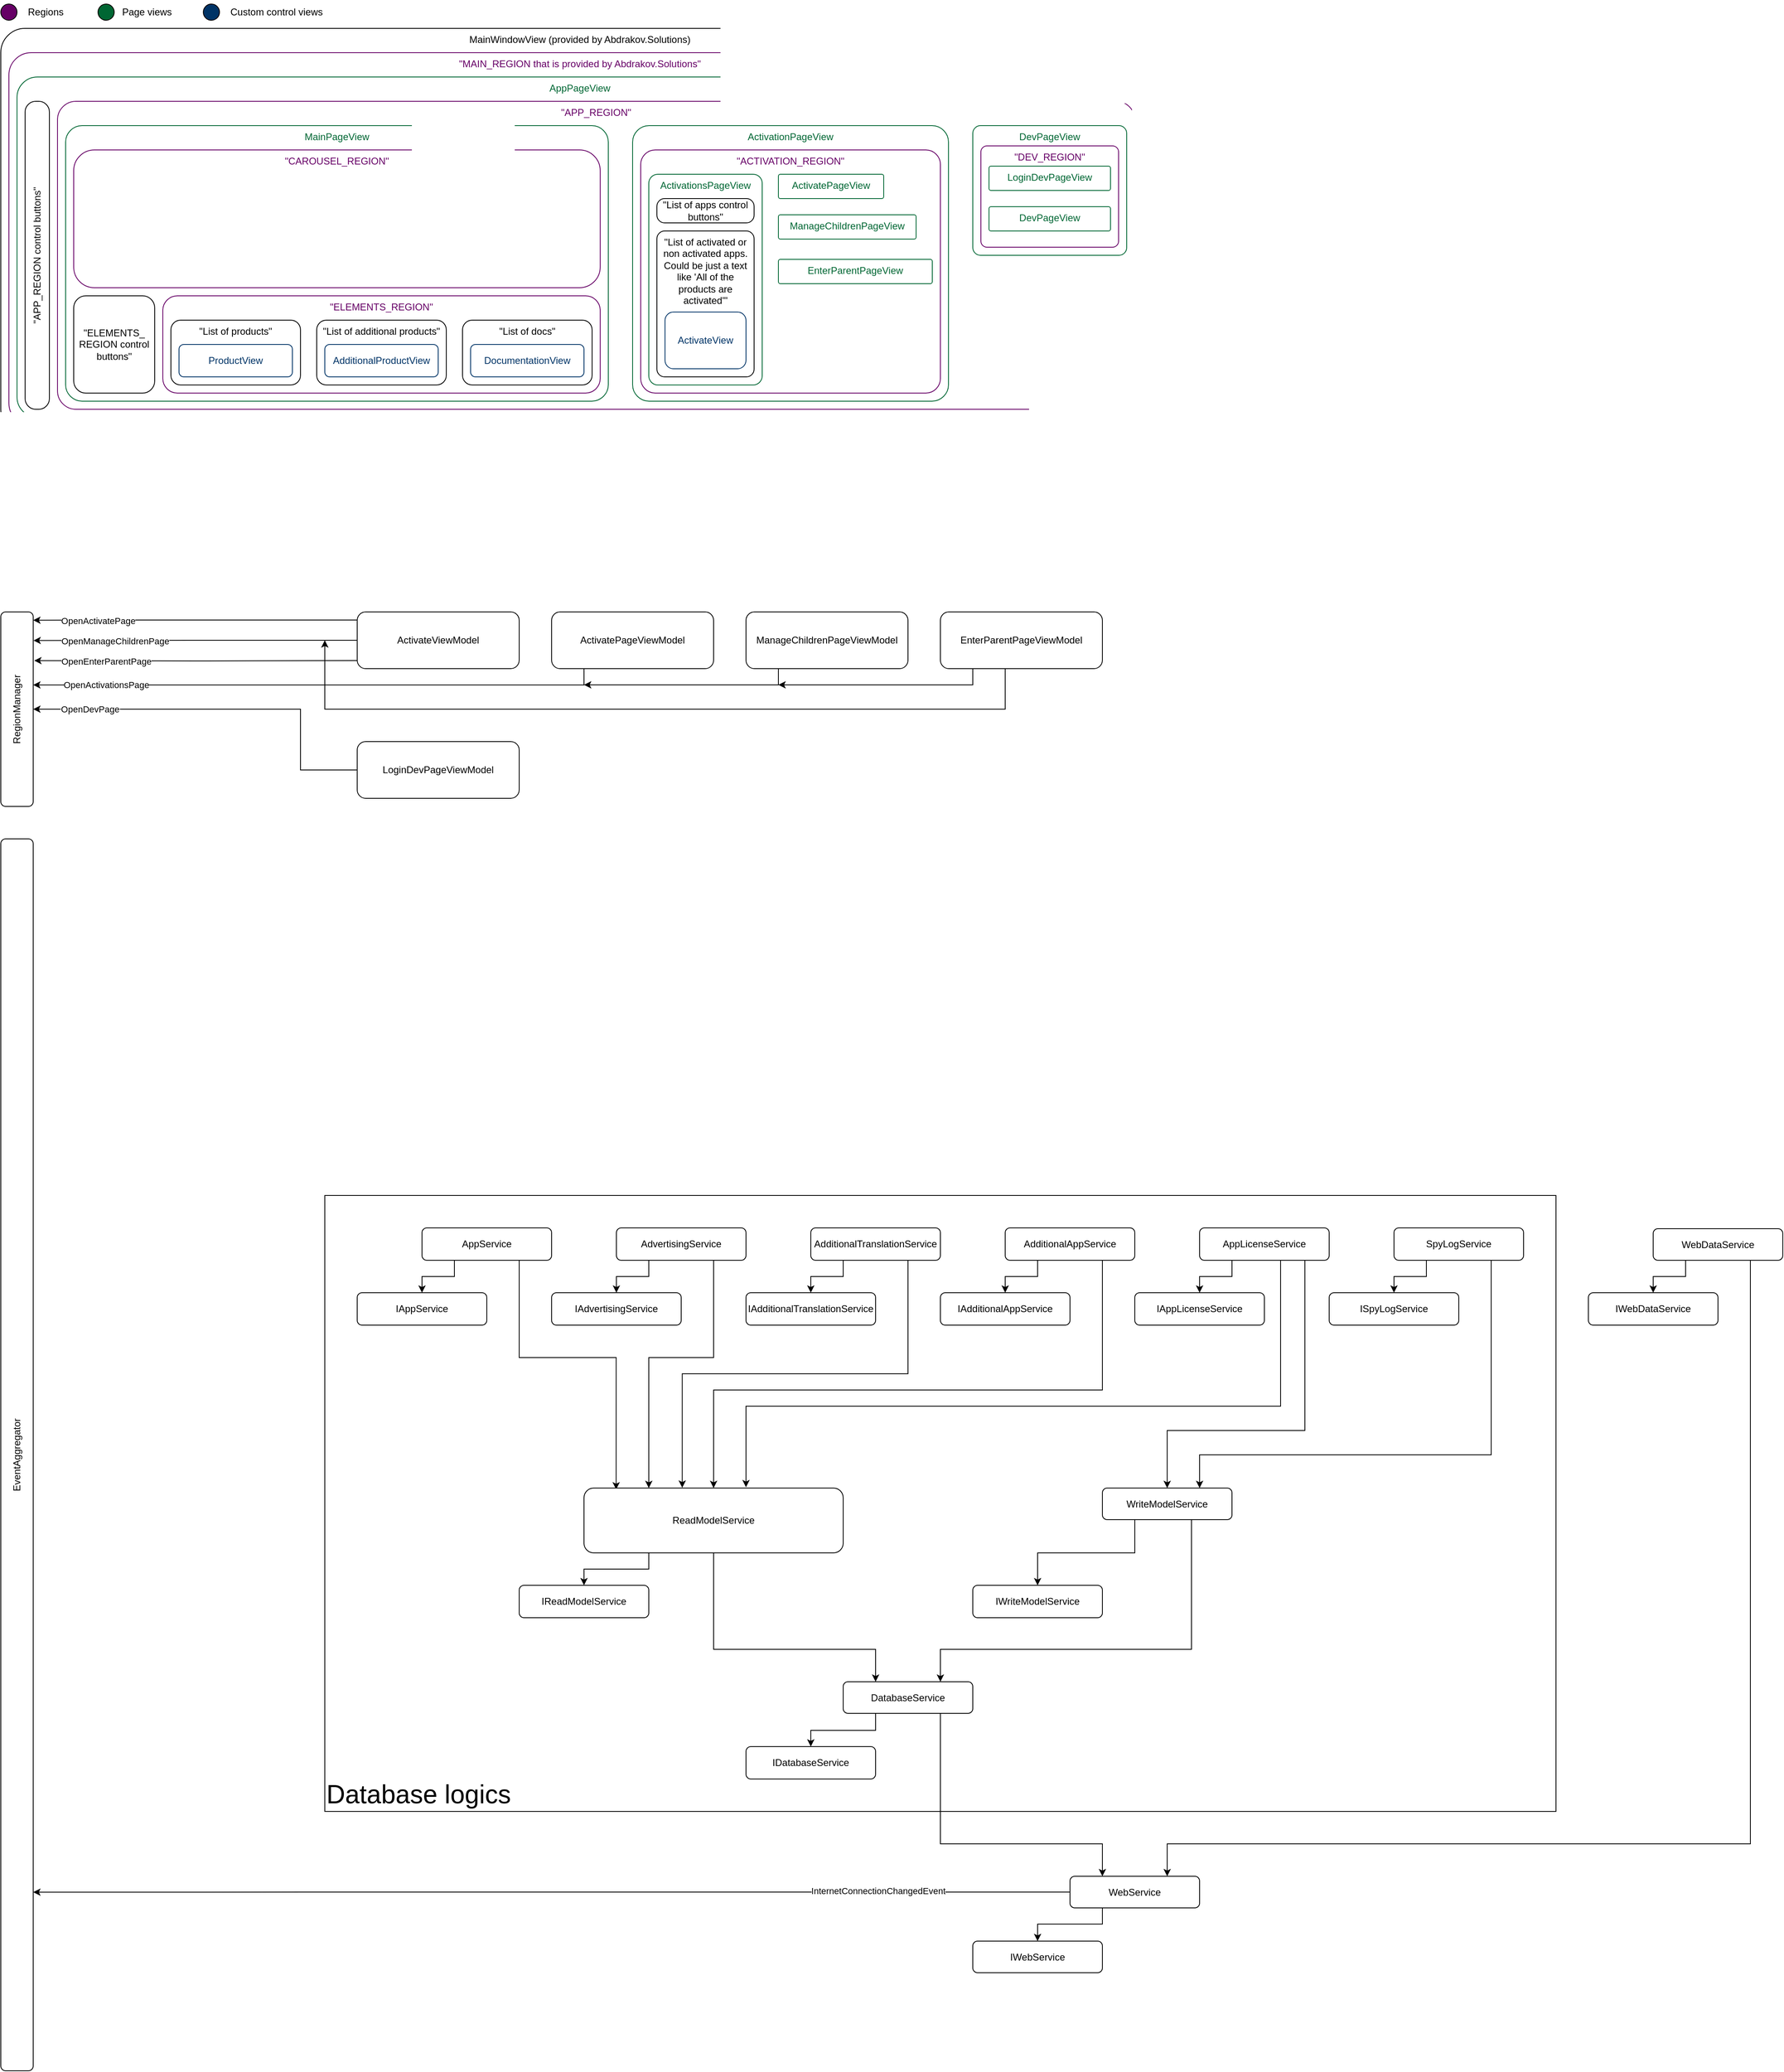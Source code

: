<mxfile version="22.1.11" type="github">
  <diagram name="Страница — 1" id="71236_rjl9xkLxXNMGo-">
    <mxGraphModel dx="1562" dy="940" grid="1" gridSize="10" guides="1" tooltips="1" connect="1" arrows="1" fold="1" page="1" pageScale="1" pageWidth="5000" pageHeight="5000" math="0" shadow="0">
      <root>
        <mxCell id="0" />
        <mxCell id="1" parent="0" />
        <mxCell id="tYsP8HOioMHmezU0ycBv-99" value="Database logics" style="rounded=0;whiteSpace=wrap;html=1;fillColor=none;align=left;verticalAlign=bottom;fontSize=32;" vertex="1" parent="1">
          <mxGeometry x="440" y="1480" width="1520" height="760" as="geometry" />
        </mxCell>
        <mxCell id="tYsP8HOioMHmezU0ycBv-51" value="MainWindowView (provided by Abdrakov.Solutions)" style="rounded=1;whiteSpace=wrap;html=1;arcSize=6;verticalAlign=top;strokeColor=default;fontColor=default;" vertex="1" parent="1">
          <mxGeometry x="40" y="40" width="1430" height="500" as="geometry" />
        </mxCell>
        <mxCell id="tYsP8HOioMHmezU0ycBv-50" value="&quot;MAIN_REGION that is provided by Abdrakov.Solutions&quot;" style="rounded=1;whiteSpace=wrap;html=1;arcSize=6;verticalAlign=top;strokeColor=#660066;fontColor=#660066;" vertex="1" parent="1">
          <mxGeometry x="50" y="70" width="1410" height="460" as="geometry" />
        </mxCell>
        <mxCell id="tYsP8HOioMHmezU0ycBv-2" value="AppPageView" style="rounded=1;whiteSpace=wrap;html=1;arcSize=6;verticalAlign=top;fontColor=#006633;strokeColor=#006633;" vertex="1" parent="1">
          <mxGeometry x="60" y="100" width="1390" height="420" as="geometry" />
        </mxCell>
        <mxCell id="tYsP8HOioMHmezU0ycBv-1" value="&quot;APP_REGION&quot;" style="rounded=1;whiteSpace=wrap;html=1;arcSize=6;verticalAlign=top;strokeColor=#660066;fontColor=#660066;" vertex="1" parent="1">
          <mxGeometry x="110" y="130" width="1330" height="380" as="geometry" />
        </mxCell>
        <mxCell id="Ds0M7onVDxwUf57aXnbW-8" value="MainPageView" style="rounded=1;whiteSpace=wrap;html=1;arcSize=6;verticalAlign=top;strokeColor=#006633;fontColor=#006633;" parent="1" vertex="1">
          <mxGeometry x="120" y="160" width="670" height="340" as="geometry" />
        </mxCell>
        <mxCell id="Ds0M7onVDxwUf57aXnbW-7" value="&quot;ELEMENTS_REGION&quot;" style="rounded=1;whiteSpace=wrap;html=1;verticalAlign=top;strokeColor=#660066;fontColor=#660066;" parent="1" vertex="1">
          <mxGeometry x="240" y="370" width="540" height="120" as="geometry" />
        </mxCell>
        <mxCell id="Ds0M7onVDxwUf57aXnbW-2" value="&quot;List of products&quot;" style="rounded=1;whiteSpace=wrap;html=1;verticalAlign=top;" parent="1" vertex="1">
          <mxGeometry x="250" y="400" width="160" height="80" as="geometry" />
        </mxCell>
        <mxCell id="Ds0M7onVDxwUf57aXnbW-1" value="ProductView" style="rounded=1;whiteSpace=wrap;html=1;strokeColor=#003366;fontColor=#003366;" parent="1" vertex="1">
          <mxGeometry x="260" y="430" width="140" height="40" as="geometry" />
        </mxCell>
        <mxCell id="Ds0M7onVDxwUf57aXnbW-3" value="&quot;List of additional products&quot;" style="rounded=1;whiteSpace=wrap;html=1;verticalAlign=top;" parent="1" vertex="1">
          <mxGeometry x="430" y="400" width="160" height="80" as="geometry" />
        </mxCell>
        <mxCell id="Ds0M7onVDxwUf57aXnbW-4" value="AdditionalProductView" style="rounded=1;whiteSpace=wrap;html=1;fontColor=#003366;strokeColor=#003366;" parent="1" vertex="1">
          <mxGeometry x="440" y="430" width="140" height="40" as="geometry" />
        </mxCell>
        <mxCell id="Ds0M7onVDxwUf57aXnbW-5" value="&quot;List of docs&quot;" style="rounded=1;whiteSpace=wrap;html=1;verticalAlign=top;" parent="1" vertex="1">
          <mxGeometry x="610" y="400" width="160" height="80" as="geometry" />
        </mxCell>
        <mxCell id="Ds0M7onVDxwUf57aXnbW-6" value="DocumentationView" style="rounded=1;whiteSpace=wrap;html=1;strokeColor=#003366;fontColor=#003366;" parent="1" vertex="1">
          <mxGeometry x="620" y="430" width="140" height="40" as="geometry" />
        </mxCell>
        <mxCell id="Ds0M7onVDxwUf57aXnbW-9" value="&quot;CAROUSEL_REGION&quot;" style="rounded=1;whiteSpace=wrap;html=1;verticalAlign=top;strokeColor=#660066;fontColor=#660066;" parent="1" vertex="1">
          <mxGeometry x="130" y="190" width="650" height="170" as="geometry" />
        </mxCell>
        <mxCell id="Ds0M7onVDxwUf57aXnbW-11" value="&quot;ELEMENTS_&lt;br&gt;REGION control buttons&quot;" style="rounded=1;whiteSpace=wrap;html=1;verticalAlign=middle;" parent="1" vertex="1">
          <mxGeometry x="130" y="370" width="100" height="120" as="geometry" />
        </mxCell>
        <mxCell id="tYsP8HOioMHmezU0ycBv-4" value="&quot;APP_REGION control buttons&quot;" style="rounded=1;whiteSpace=wrap;html=1;arcSize=44;horizontal=0;" vertex="1" parent="1">
          <mxGeometry x="70" y="130" width="30" height="380" as="geometry" />
        </mxCell>
        <mxCell id="tYsP8HOioMHmezU0ycBv-5" value="ActivationPageView" style="rounded=1;whiteSpace=wrap;html=1;arcSize=6;verticalAlign=top;fontColor=#006633;strokeColor=#006633;" vertex="1" parent="1">
          <mxGeometry x="820" y="160" width="390" height="340" as="geometry" />
        </mxCell>
        <mxCell id="tYsP8HOioMHmezU0ycBv-6" value="&quot;ACTIVATION_REGION&quot;" style="rounded=1;whiteSpace=wrap;html=1;verticalAlign=top;arcSize=6;fontColor=#660066;strokeColor=#660066;" vertex="1" parent="1">
          <mxGeometry x="830" y="190" width="370" height="300" as="geometry" />
        </mxCell>
        <mxCell id="tYsP8HOioMHmezU0ycBv-8" value="ActivationsPageView" style="rounded=1;whiteSpace=wrap;html=1;arcSize=8;verticalAlign=top;fontColor=#006633;strokeColor=#006633;" vertex="1" parent="1">
          <mxGeometry x="840" y="220" width="140" height="260" as="geometry" />
        </mxCell>
        <mxCell id="tYsP8HOioMHmezU0ycBv-7" value="&quot;List of apps control buttons&quot;" style="rounded=1;whiteSpace=wrap;html=1;arcSize=32;" vertex="1" parent="1">
          <mxGeometry x="850" y="250" width="120" height="30" as="geometry" />
        </mxCell>
        <mxCell id="tYsP8HOioMHmezU0ycBv-9" value="&quot;List of activated or non activated apps. Could be just a text like &#39;All of the products are activated&#39;&quot;" style="rounded=1;whiteSpace=wrap;html=1;arcSize=8;verticalAlign=top;" vertex="1" parent="1">
          <mxGeometry x="850" y="290" width="120" height="180" as="geometry" />
        </mxCell>
        <mxCell id="tYsP8HOioMHmezU0ycBv-15" style="edgeStyle=orthogonalEdgeStyle;rounded=0;orthogonalLoop=1;jettySize=auto;html=1;horizontal=1;exitX=0;exitY=0.5;exitDx=0;exitDy=0;entryX=0.988;entryY=0.081;entryDx=0;entryDy=0;entryPerimeter=0;" edge="1" parent="1">
          <mxGeometry relative="1" as="geometry">
            <mxPoint x="509.94" y="770" as="sourcePoint" />
            <mxPoint x="80.0" y="770.24" as="targetPoint" />
            <Array as="points">
              <mxPoint x="170.48" y="769.8" />
              <mxPoint x="80.48" y="770.8" />
            </Array>
          </mxGeometry>
        </mxCell>
        <mxCell id="tYsP8HOioMHmezU0ycBv-16" value="OpenActivatePage" style="edgeLabel;html=1;align=center;verticalAlign=middle;resizable=0;points=[];horizontal=1;" vertex="1" connectable="0" parent="tYsP8HOioMHmezU0ycBv-15">
          <mxGeometry x="-0.202" y="-1" relative="1" as="geometry">
            <mxPoint x="-179" y="2" as="offset" />
          </mxGeometry>
        </mxCell>
        <mxCell id="tYsP8HOioMHmezU0ycBv-25" style="edgeStyle=orthogonalEdgeStyle;rounded=0;orthogonalLoop=1;jettySize=auto;html=1;exitX=0;exitY=0.5;exitDx=0;exitDy=0;entryX=1.008;entryY=0.147;entryDx=0;entryDy=0;entryPerimeter=0;" edge="1" parent="1" source="tYsP8HOioMHmezU0ycBv-39" target="tYsP8HOioMHmezU0ycBv-37">
          <mxGeometry relative="1" as="geometry">
            <mxPoint x="140" y="780" as="targetPoint" />
            <mxPoint x="260.0" y="650" as="sourcePoint" />
            <Array as="points" />
          </mxGeometry>
        </mxCell>
        <mxCell id="tYsP8HOioMHmezU0ycBv-28" value="OpenManageChildrenPage" style="edgeLabel;html=1;align=center;verticalAlign=middle;resizable=0;points=[];horizontal=1;" vertex="1" connectable="0" parent="tYsP8HOioMHmezU0ycBv-25">
          <mxGeometry x="0.2" y="-1" relative="1" as="geometry">
            <mxPoint x="-60" y="1" as="offset" />
          </mxGeometry>
        </mxCell>
        <mxCell id="tYsP8HOioMHmezU0ycBv-26" style="edgeStyle=orthogonalEdgeStyle;rounded=0;orthogonalLoop=1;jettySize=auto;html=1;exitX=0;exitY=0.75;exitDx=0;exitDy=0;entryX=1.031;entryY=0.219;entryDx=0;entryDy=0;entryPerimeter=0;" edge="1" parent="1">
          <mxGeometry relative="1" as="geometry">
            <mxPoint x="81.24" y="820.06" as="targetPoint" />
            <mxPoint x="480" y="820" as="sourcePoint" />
            <Array as="points" />
          </mxGeometry>
        </mxCell>
        <mxCell id="tYsP8HOioMHmezU0ycBv-29" value="OpenEnterParentPage" style="edgeLabel;html=1;align=center;verticalAlign=middle;resizable=0;points=[];horizontal=1;" vertex="1" connectable="0" parent="tYsP8HOioMHmezU0ycBv-26">
          <mxGeometry x="0.127" relative="1" as="geometry">
            <mxPoint x="-85" as="offset" />
          </mxGeometry>
        </mxCell>
        <mxCell id="tYsP8HOioMHmezU0ycBv-10" value="ActivateView" style="rounded=1;whiteSpace=wrap;html=1;fontColor=#003366;strokeColor=#003366;" vertex="1" parent="1">
          <mxGeometry x="860" y="390" width="100" height="70" as="geometry" />
        </mxCell>
        <mxCell id="tYsP8HOioMHmezU0ycBv-18" style="edgeStyle=orthogonalEdgeStyle;rounded=0;orthogonalLoop=1;jettySize=auto;html=1;entryX=1;entryY=0.417;entryDx=0;entryDy=0;entryPerimeter=0;" edge="1" parent="1">
          <mxGeometry relative="1" as="geometry">
            <mxPoint x="80" y="850.08" as="targetPoint" />
            <mxPoint x="760" y="820" as="sourcePoint" />
            <Array as="points">
              <mxPoint x="760" y="820" />
              <mxPoint x="760" y="850" />
            </Array>
          </mxGeometry>
        </mxCell>
        <mxCell id="tYsP8HOioMHmezU0ycBv-19" value="OpenActivationsPage" style="edgeLabel;html=1;align=center;verticalAlign=middle;resizable=0;points=[];horizontal=1;" vertex="1" connectable="0" parent="tYsP8HOioMHmezU0ycBv-18">
          <mxGeometry x="0.284" y="1" relative="1" as="geometry">
            <mxPoint x="-164" y="-1" as="offset" />
          </mxGeometry>
        </mxCell>
        <mxCell id="tYsP8HOioMHmezU0ycBv-13" value="ActivatePageView" style="rounded=1;whiteSpace=wrap;html=1;arcSize=8;verticalAlign=top;strokeColor=#006633;fontColor=#006633;" vertex="1" parent="1">
          <mxGeometry x="1000" y="220" width="130" height="30" as="geometry" />
        </mxCell>
        <mxCell id="tYsP8HOioMHmezU0ycBv-20" value="ManageChildrenPageView" style="rounded=1;whiteSpace=wrap;html=1;arcSize=8;verticalAlign=top;fontColor=#006633;strokeColor=#006633;" vertex="1" parent="1">
          <mxGeometry x="1000" y="270" width="170" height="30" as="geometry" />
        </mxCell>
        <mxCell id="tYsP8HOioMHmezU0ycBv-21" value="EnterParentPageView" style="rounded=1;whiteSpace=wrap;html=1;arcSize=8;verticalAlign=top;strokeColor=#006633;fontColor=#006633;" vertex="1" parent="1">
          <mxGeometry x="1000" y="325" width="190" height="30" as="geometry" />
        </mxCell>
        <mxCell id="tYsP8HOioMHmezU0ycBv-31" value="DevPageView" style="rounded=1;whiteSpace=wrap;html=1;arcSize=6;verticalAlign=top;strokeColor=#006633;fontColor=#006633;" vertex="1" parent="1">
          <mxGeometry x="1240" y="160" width="190" height="160" as="geometry" />
        </mxCell>
        <mxCell id="tYsP8HOioMHmezU0ycBv-32" value="&quot;DEV_REGION&quot;" style="rounded=1;whiteSpace=wrap;html=1;verticalAlign=top;arcSize=6;strokeColor=#660066;fontColor=#660066;" vertex="1" parent="1">
          <mxGeometry x="1250" y="185" width="170" height="125" as="geometry" />
        </mxCell>
        <mxCell id="tYsP8HOioMHmezU0ycBv-33" value="LoginDevPageView" style="rounded=1;whiteSpace=wrap;html=1;arcSize=8;verticalAlign=top;fontColor=#006633;strokeColor=#006633;" vertex="1" parent="1">
          <mxGeometry x="1260" y="210" width="150" height="30" as="geometry" />
        </mxCell>
        <mxCell id="tYsP8HOioMHmezU0ycBv-34" value="DevPageView" style="rounded=1;whiteSpace=wrap;html=1;arcSize=8;verticalAlign=top;strokeColor=#006633;fontColor=#006633;" vertex="1" parent="1">
          <mxGeometry x="1260" y="260" width="150" height="30" as="geometry" />
        </mxCell>
        <mxCell id="tYsP8HOioMHmezU0ycBv-37" value="RegionManager" style="rounded=1;whiteSpace=wrap;html=1;horizontal=0;" vertex="1" parent="1">
          <mxGeometry x="40" y="760" width="40" height="240" as="geometry" />
        </mxCell>
        <mxCell id="tYsP8HOioMHmezU0ycBv-38" value="EventAggregator" style="rounded=1;whiteSpace=wrap;html=1;horizontal=0;" vertex="1" parent="1">
          <mxGeometry x="40" y="1040" width="40" height="1520" as="geometry" />
        </mxCell>
        <mxCell id="tYsP8HOioMHmezU0ycBv-39" value="ActivateViewModel" style="rounded=1;whiteSpace=wrap;html=1;" vertex="1" parent="1">
          <mxGeometry x="480" y="760" width="200" height="70" as="geometry" />
        </mxCell>
        <mxCell id="tYsP8HOioMHmezU0ycBv-40" value="ActivatePageViewModel" style="rounded=1;whiteSpace=wrap;html=1;" vertex="1" parent="1">
          <mxGeometry x="720" y="760" width="200" height="70" as="geometry" />
        </mxCell>
        <mxCell id="tYsP8HOioMHmezU0ycBv-42" style="edgeStyle=orthogonalEdgeStyle;rounded=0;orthogonalLoop=1;jettySize=auto;html=1;" edge="1" parent="1" source="tYsP8HOioMHmezU0ycBv-41">
          <mxGeometry relative="1" as="geometry">
            <mxPoint x="760" y="850" as="targetPoint" />
            <Array as="points">
              <mxPoint x="1000" y="850" />
            </Array>
          </mxGeometry>
        </mxCell>
        <mxCell id="tYsP8HOioMHmezU0ycBv-41" value="ManageChildrenPageViewModel" style="rounded=1;whiteSpace=wrap;html=1;" vertex="1" parent="1">
          <mxGeometry x="960" y="760" width="200" height="70" as="geometry" />
        </mxCell>
        <mxCell id="tYsP8HOioMHmezU0ycBv-44" style="edgeStyle=orthogonalEdgeStyle;rounded=0;orthogonalLoop=1;jettySize=auto;html=1;" edge="1" parent="1" source="tYsP8HOioMHmezU0ycBv-43">
          <mxGeometry relative="1" as="geometry">
            <mxPoint x="1000" y="850" as="targetPoint" />
            <Array as="points">
              <mxPoint x="1240" y="850" />
            </Array>
          </mxGeometry>
        </mxCell>
        <mxCell id="tYsP8HOioMHmezU0ycBv-46" style="edgeStyle=orthogonalEdgeStyle;rounded=0;orthogonalLoop=1;jettySize=auto;html=1;" edge="1" parent="1" source="tYsP8HOioMHmezU0ycBv-43">
          <mxGeometry relative="1" as="geometry">
            <mxPoint x="440" y="795" as="targetPoint" />
            <Array as="points">
              <mxPoint x="1280" y="880" />
            </Array>
          </mxGeometry>
        </mxCell>
        <mxCell id="tYsP8HOioMHmezU0ycBv-43" value="EnterParentPageViewModel" style="rounded=1;whiteSpace=wrap;html=1;" vertex="1" parent="1">
          <mxGeometry x="1200" y="760" width="200" height="70" as="geometry" />
        </mxCell>
        <mxCell id="tYsP8HOioMHmezU0ycBv-48" style="edgeStyle=orthogonalEdgeStyle;rounded=0;orthogonalLoop=1;jettySize=auto;html=1;entryX=1;entryY=0.5;entryDx=0;entryDy=0;" edge="1" parent="1" source="tYsP8HOioMHmezU0ycBv-45" target="tYsP8HOioMHmezU0ycBv-37">
          <mxGeometry relative="1" as="geometry">
            <Array as="points">
              <mxPoint x="410" y="955" />
              <mxPoint x="410" y="880" />
            </Array>
          </mxGeometry>
        </mxCell>
        <mxCell id="tYsP8HOioMHmezU0ycBv-49" value="OpenDevPage" style="edgeLabel;html=1;align=center;verticalAlign=middle;resizable=0;points=[];" vertex="1" connectable="0" parent="tYsP8HOioMHmezU0ycBv-48">
          <mxGeometry x="0.368" y="1" relative="1" as="geometry">
            <mxPoint x="-80" y="-1" as="offset" />
          </mxGeometry>
        </mxCell>
        <mxCell id="tYsP8HOioMHmezU0ycBv-45" value="LoginDevPageViewModel" style="rounded=1;whiteSpace=wrap;html=1;" vertex="1" parent="1">
          <mxGeometry x="480" y="920" width="200" height="70" as="geometry" />
        </mxCell>
        <mxCell id="tYsP8HOioMHmezU0ycBv-52" value="" style="ellipse;whiteSpace=wrap;html=1;fillStyle=solid;fillColor=#660066;" vertex="1" parent="1">
          <mxGeometry x="40" y="10" width="20" height="20" as="geometry" />
        </mxCell>
        <mxCell id="tYsP8HOioMHmezU0ycBv-54" value="Regions" style="text;html=1;align=center;verticalAlign=middle;resizable=0;points=[];autosize=1;strokeColor=none;fillColor=none;" vertex="1" parent="1">
          <mxGeometry x="60" y="5" width="70" height="30" as="geometry" />
        </mxCell>
        <mxCell id="tYsP8HOioMHmezU0ycBv-55" value="" style="ellipse;whiteSpace=wrap;html=1;fillStyle=solid;fillColor=#006633;" vertex="1" parent="1">
          <mxGeometry x="160" y="10" width="20" height="20" as="geometry" />
        </mxCell>
        <mxCell id="tYsP8HOioMHmezU0ycBv-56" value="Page views" style="text;html=1;align=center;verticalAlign=middle;resizable=0;points=[];autosize=1;strokeColor=none;fillColor=none;" vertex="1" parent="1">
          <mxGeometry x="180" y="5" width="80" height="30" as="geometry" />
        </mxCell>
        <mxCell id="tYsP8HOioMHmezU0ycBv-57" value="" style="ellipse;whiteSpace=wrap;html=1;fillStyle=solid;fillColor=#003366;" vertex="1" parent="1">
          <mxGeometry x="290" y="10" width="20" height="20" as="geometry" />
        </mxCell>
        <mxCell id="tYsP8HOioMHmezU0ycBv-58" value="Custom control views" style="text;html=1;align=center;verticalAlign=middle;resizable=0;points=[];autosize=1;strokeColor=none;fillColor=none;" vertex="1" parent="1">
          <mxGeometry x="310" y="5" width="140" height="30" as="geometry" />
        </mxCell>
        <mxCell id="tYsP8HOioMHmezU0ycBv-69" style="edgeStyle=orthogonalEdgeStyle;rounded=0;orthogonalLoop=1;jettySize=auto;html=1;" edge="1" parent="1" source="tYsP8HOioMHmezU0ycBv-59" target="tYsP8HOioMHmezU0ycBv-60">
          <mxGeometry relative="1" as="geometry">
            <Array as="points">
              <mxPoint x="600" y="1580" />
              <mxPoint x="560" y="1580" />
            </Array>
          </mxGeometry>
        </mxCell>
        <mxCell id="tYsP8HOioMHmezU0ycBv-80" style="edgeStyle=orthogonalEdgeStyle;rounded=0;orthogonalLoop=1;jettySize=auto;html=1;entryX=0.124;entryY=0.021;entryDx=0;entryDy=0;entryPerimeter=0;" edge="1" parent="1" source="tYsP8HOioMHmezU0ycBv-59" target="tYsP8HOioMHmezU0ycBv-74">
          <mxGeometry relative="1" as="geometry">
            <Array as="points">
              <mxPoint x="680" y="1680" />
              <mxPoint x="800" y="1680" />
            </Array>
          </mxGeometry>
        </mxCell>
        <mxCell id="tYsP8HOioMHmezU0ycBv-59" value="AppService" style="rounded=1;whiteSpace=wrap;html=1;" vertex="1" parent="1">
          <mxGeometry x="560" y="1520" width="160" height="40" as="geometry" />
        </mxCell>
        <mxCell id="tYsP8HOioMHmezU0ycBv-60" value="IAppService" style="rounded=1;whiteSpace=wrap;html=1;" vertex="1" parent="1">
          <mxGeometry x="480" y="1600" width="160" height="40" as="geometry" />
        </mxCell>
        <mxCell id="tYsP8HOioMHmezU0ycBv-70" style="edgeStyle=orthogonalEdgeStyle;rounded=0;orthogonalLoop=1;jettySize=auto;html=1;" edge="1" parent="1" source="tYsP8HOioMHmezU0ycBv-61" target="tYsP8HOioMHmezU0ycBv-62">
          <mxGeometry relative="1" as="geometry">
            <Array as="points">
              <mxPoint x="840" y="1580" />
              <mxPoint x="800" y="1580" />
            </Array>
          </mxGeometry>
        </mxCell>
        <mxCell id="tYsP8HOioMHmezU0ycBv-81" style="edgeStyle=orthogonalEdgeStyle;rounded=0;orthogonalLoop=1;jettySize=auto;html=1;entryX=0.25;entryY=0;entryDx=0;entryDy=0;" edge="1" parent="1" source="tYsP8HOioMHmezU0ycBv-61" target="tYsP8HOioMHmezU0ycBv-74">
          <mxGeometry relative="1" as="geometry">
            <Array as="points">
              <mxPoint x="920" y="1680" />
              <mxPoint x="840" y="1680" />
            </Array>
          </mxGeometry>
        </mxCell>
        <mxCell id="tYsP8HOioMHmezU0ycBv-61" value="AdvertisingService" style="rounded=1;whiteSpace=wrap;html=1;" vertex="1" parent="1">
          <mxGeometry x="800" y="1520" width="160" height="40" as="geometry" />
        </mxCell>
        <mxCell id="tYsP8HOioMHmezU0ycBv-62" value="IAdvertisingService" style="rounded=1;whiteSpace=wrap;html=1;" vertex="1" parent="1">
          <mxGeometry x="720" y="1600" width="160" height="40" as="geometry" />
        </mxCell>
        <mxCell id="tYsP8HOioMHmezU0ycBv-63" value="IAdditionalTranslationService" style="rounded=1;whiteSpace=wrap;html=1;" vertex="1" parent="1">
          <mxGeometry x="960" y="1600" width="160" height="40" as="geometry" />
        </mxCell>
        <mxCell id="tYsP8HOioMHmezU0ycBv-71" style="edgeStyle=orthogonalEdgeStyle;rounded=0;orthogonalLoop=1;jettySize=auto;html=1;" edge="1" parent="1" source="tYsP8HOioMHmezU0ycBv-64" target="tYsP8HOioMHmezU0ycBv-63">
          <mxGeometry relative="1" as="geometry">
            <Array as="points">
              <mxPoint x="1080" y="1580" />
              <mxPoint x="1040" y="1580" />
            </Array>
          </mxGeometry>
        </mxCell>
        <mxCell id="tYsP8HOioMHmezU0ycBv-64" value="AdditionalTranslationService" style="rounded=1;whiteSpace=wrap;html=1;" vertex="1" parent="1">
          <mxGeometry x="1040" y="1520" width="160" height="40" as="geometry" />
        </mxCell>
        <mxCell id="tYsP8HOioMHmezU0ycBv-72" style="edgeStyle=orthogonalEdgeStyle;rounded=0;orthogonalLoop=1;jettySize=auto;html=1;" edge="1" parent="1" source="tYsP8HOioMHmezU0ycBv-65" target="tYsP8HOioMHmezU0ycBv-66">
          <mxGeometry relative="1" as="geometry">
            <Array as="points">
              <mxPoint x="1320" y="1580" />
              <mxPoint x="1280" y="1580" />
            </Array>
          </mxGeometry>
        </mxCell>
        <mxCell id="tYsP8HOioMHmezU0ycBv-83" style="edgeStyle=orthogonalEdgeStyle;rounded=0;orthogonalLoop=1;jettySize=auto;html=1;entryX=0.5;entryY=0;entryDx=0;entryDy=0;" edge="1" parent="1" source="tYsP8HOioMHmezU0ycBv-65" target="tYsP8HOioMHmezU0ycBv-74">
          <mxGeometry relative="1" as="geometry">
            <Array as="points">
              <mxPoint x="1400" y="1720" />
              <mxPoint x="920" y="1720" />
            </Array>
          </mxGeometry>
        </mxCell>
        <mxCell id="tYsP8HOioMHmezU0ycBv-65" value="AdditionalAppService" style="rounded=1;whiteSpace=wrap;html=1;" vertex="1" parent="1">
          <mxGeometry x="1280" y="1520" width="160" height="40" as="geometry" />
        </mxCell>
        <mxCell id="tYsP8HOioMHmezU0ycBv-66" value="IAdditionalAppService" style="rounded=1;whiteSpace=wrap;html=1;" vertex="1" parent="1">
          <mxGeometry x="1200" y="1600" width="160" height="40" as="geometry" />
        </mxCell>
        <mxCell id="tYsP8HOioMHmezU0ycBv-73" style="edgeStyle=orthogonalEdgeStyle;rounded=0;orthogonalLoop=1;jettySize=auto;html=1;" edge="1" parent="1" source="tYsP8HOioMHmezU0ycBv-67" target="tYsP8HOioMHmezU0ycBv-68">
          <mxGeometry relative="1" as="geometry">
            <Array as="points">
              <mxPoint x="1800" y="1580" />
              <mxPoint x="1760" y="1580" />
            </Array>
          </mxGeometry>
        </mxCell>
        <mxCell id="tYsP8HOioMHmezU0ycBv-88" style="edgeStyle=orthogonalEdgeStyle;rounded=0;orthogonalLoop=1;jettySize=auto;html=1;entryX=0.75;entryY=0;entryDx=0;entryDy=0;" edge="1" parent="1" source="tYsP8HOioMHmezU0ycBv-67" target="tYsP8HOioMHmezU0ycBv-85">
          <mxGeometry relative="1" as="geometry">
            <Array as="points">
              <mxPoint x="1880" y="1800" />
              <mxPoint x="1520" y="1800" />
            </Array>
          </mxGeometry>
        </mxCell>
        <mxCell id="tYsP8HOioMHmezU0ycBv-67" value="SpyLogService" style="rounded=1;whiteSpace=wrap;html=1;" vertex="1" parent="1">
          <mxGeometry x="1760" y="1520" width="160" height="40" as="geometry" />
        </mxCell>
        <mxCell id="tYsP8HOioMHmezU0ycBv-68" value="ISpyLogService" style="rounded=1;whiteSpace=wrap;html=1;" vertex="1" parent="1">
          <mxGeometry x="1680" y="1600" width="160" height="40" as="geometry" />
        </mxCell>
        <mxCell id="tYsP8HOioMHmezU0ycBv-79" style="edgeStyle=orthogonalEdgeStyle;rounded=0;orthogonalLoop=1;jettySize=auto;html=1;entryX=0.5;entryY=0;entryDx=0;entryDy=0;" edge="1" parent="1" source="tYsP8HOioMHmezU0ycBv-74" target="tYsP8HOioMHmezU0ycBv-78">
          <mxGeometry relative="1" as="geometry">
            <Array as="points">
              <mxPoint x="840" y="1941" />
              <mxPoint x="760" y="1941" />
            </Array>
          </mxGeometry>
        </mxCell>
        <mxCell id="tYsP8HOioMHmezU0ycBv-91" style="edgeStyle=orthogonalEdgeStyle;rounded=0;orthogonalLoop=1;jettySize=auto;html=1;entryX=0.25;entryY=0;entryDx=0;entryDy=0;" edge="1" parent="1" source="tYsP8HOioMHmezU0ycBv-74" target="tYsP8HOioMHmezU0ycBv-90">
          <mxGeometry relative="1" as="geometry">
            <Array as="points">
              <mxPoint x="920" y="2040" />
              <mxPoint x="1120" y="2040" />
            </Array>
          </mxGeometry>
        </mxCell>
        <mxCell id="tYsP8HOioMHmezU0ycBv-74" value="ReadModelService" style="rounded=1;whiteSpace=wrap;html=1;" vertex="1" parent="1">
          <mxGeometry x="760" y="1841" width="320" height="80" as="geometry" />
        </mxCell>
        <mxCell id="tYsP8HOioMHmezU0ycBv-77" style="edgeStyle=orthogonalEdgeStyle;rounded=0;orthogonalLoop=1;jettySize=auto;html=1;" edge="1" parent="1" source="tYsP8HOioMHmezU0ycBv-75" target="tYsP8HOioMHmezU0ycBv-76">
          <mxGeometry relative="1" as="geometry">
            <Array as="points">
              <mxPoint x="1560" y="1580" />
              <mxPoint x="1520" y="1580" />
            </Array>
          </mxGeometry>
        </mxCell>
        <mxCell id="tYsP8HOioMHmezU0ycBv-89" style="edgeStyle=orthogonalEdgeStyle;rounded=0;orthogonalLoop=1;jettySize=auto;html=1;entryX=0.5;entryY=0;entryDx=0;entryDy=0;" edge="1" parent="1" source="tYsP8HOioMHmezU0ycBv-75" target="tYsP8HOioMHmezU0ycBv-85">
          <mxGeometry relative="1" as="geometry">
            <Array as="points">
              <mxPoint x="1650" y="1770" />
              <mxPoint x="1480" y="1770" />
            </Array>
          </mxGeometry>
        </mxCell>
        <mxCell id="tYsP8HOioMHmezU0ycBv-75" value="AppLicenseService" style="rounded=1;whiteSpace=wrap;html=1;" vertex="1" parent="1">
          <mxGeometry x="1520" y="1520" width="160" height="40" as="geometry" />
        </mxCell>
        <mxCell id="tYsP8HOioMHmezU0ycBv-76" value="IAppLicenseService" style="rounded=1;whiteSpace=wrap;html=1;" vertex="1" parent="1">
          <mxGeometry x="1440" y="1600" width="160" height="40" as="geometry" />
        </mxCell>
        <mxCell id="tYsP8HOioMHmezU0ycBv-78" value="IReadModelService" style="rounded=1;whiteSpace=wrap;html=1;" vertex="1" parent="1">
          <mxGeometry x="680" y="1961" width="160" height="40" as="geometry" />
        </mxCell>
        <mxCell id="tYsP8HOioMHmezU0ycBv-82" style="edgeStyle=orthogonalEdgeStyle;rounded=0;orthogonalLoop=1;jettySize=auto;html=1;entryX=0.379;entryY=-0.005;entryDx=0;entryDy=0;entryPerimeter=0;" edge="1" parent="1" source="tYsP8HOioMHmezU0ycBv-64" target="tYsP8HOioMHmezU0ycBv-74">
          <mxGeometry relative="1" as="geometry">
            <Array as="points">
              <mxPoint x="1160" y="1700" />
              <mxPoint x="881" y="1700" />
            </Array>
          </mxGeometry>
        </mxCell>
        <mxCell id="tYsP8HOioMHmezU0ycBv-84" style="edgeStyle=orthogonalEdgeStyle;rounded=0;orthogonalLoop=1;jettySize=auto;html=1;entryX=0.625;entryY=-0.012;entryDx=0;entryDy=0;entryPerimeter=0;" edge="1" parent="1" source="tYsP8HOioMHmezU0ycBv-75" target="tYsP8HOioMHmezU0ycBv-74">
          <mxGeometry relative="1" as="geometry">
            <Array as="points">
              <mxPoint x="1620" y="1740" />
              <mxPoint x="960" y="1740" />
            </Array>
          </mxGeometry>
        </mxCell>
        <mxCell id="tYsP8HOioMHmezU0ycBv-87" style="edgeStyle=orthogonalEdgeStyle;rounded=0;orthogonalLoop=1;jettySize=auto;html=1;" edge="1" parent="1" source="tYsP8HOioMHmezU0ycBv-85" target="tYsP8HOioMHmezU0ycBv-86">
          <mxGeometry relative="1" as="geometry">
            <Array as="points">
              <mxPoint x="1440" y="1921" />
              <mxPoint x="1320" y="1921" />
            </Array>
          </mxGeometry>
        </mxCell>
        <mxCell id="tYsP8HOioMHmezU0ycBv-92" style="edgeStyle=orthogonalEdgeStyle;rounded=0;orthogonalLoop=1;jettySize=auto;html=1;entryX=0.75;entryY=0;entryDx=0;entryDy=0;" edge="1" parent="1" source="tYsP8HOioMHmezU0ycBv-85" target="tYsP8HOioMHmezU0ycBv-90">
          <mxGeometry relative="1" as="geometry">
            <Array as="points">
              <mxPoint x="1510" y="2040" />
              <mxPoint x="1200" y="2040" />
            </Array>
          </mxGeometry>
        </mxCell>
        <mxCell id="tYsP8HOioMHmezU0ycBv-85" value="WriteModelService" style="rounded=1;whiteSpace=wrap;html=1;" vertex="1" parent="1">
          <mxGeometry x="1400" y="1841" width="160" height="39" as="geometry" />
        </mxCell>
        <mxCell id="tYsP8HOioMHmezU0ycBv-86" value="IWriteModelService" style="rounded=1;whiteSpace=wrap;html=1;" vertex="1" parent="1">
          <mxGeometry x="1240" y="1961" width="160" height="40" as="geometry" />
        </mxCell>
        <mxCell id="tYsP8HOioMHmezU0ycBv-94" style="edgeStyle=orthogonalEdgeStyle;rounded=0;orthogonalLoop=1;jettySize=auto;html=1;" edge="1" parent="1" source="tYsP8HOioMHmezU0ycBv-90" target="tYsP8HOioMHmezU0ycBv-93">
          <mxGeometry relative="1" as="geometry">
            <Array as="points">
              <mxPoint x="1120" y="2140" />
              <mxPoint x="1040" y="2140" />
            </Array>
          </mxGeometry>
        </mxCell>
        <mxCell id="tYsP8HOioMHmezU0ycBv-96" style="edgeStyle=orthogonalEdgeStyle;rounded=0;orthogonalLoop=1;jettySize=auto;html=1;entryX=0.25;entryY=0;entryDx=0;entryDy=0;" edge="1" parent="1" source="tYsP8HOioMHmezU0ycBv-90" target="tYsP8HOioMHmezU0ycBv-95">
          <mxGeometry relative="1" as="geometry">
            <Array as="points">
              <mxPoint x="1200" y="2280" />
              <mxPoint x="1400" y="2280" />
            </Array>
          </mxGeometry>
        </mxCell>
        <mxCell id="tYsP8HOioMHmezU0ycBv-90" value="DatabaseService" style="rounded=1;whiteSpace=wrap;html=1;" vertex="1" parent="1">
          <mxGeometry x="1080" y="2080" width="160" height="39" as="geometry" />
        </mxCell>
        <mxCell id="tYsP8HOioMHmezU0ycBv-93" value="IDatabaseService" style="rounded=1;whiteSpace=wrap;html=1;" vertex="1" parent="1">
          <mxGeometry x="960" y="2160" width="160" height="40" as="geometry" />
        </mxCell>
        <mxCell id="tYsP8HOioMHmezU0ycBv-98" style="edgeStyle=orthogonalEdgeStyle;rounded=0;orthogonalLoop=1;jettySize=auto;html=1;entryX=0.5;entryY=0;entryDx=0;entryDy=0;" edge="1" parent="1" source="tYsP8HOioMHmezU0ycBv-95" target="tYsP8HOioMHmezU0ycBv-97">
          <mxGeometry relative="1" as="geometry">
            <Array as="points">
              <mxPoint x="1400" y="2379" />
              <mxPoint x="1320" y="2379" />
            </Array>
          </mxGeometry>
        </mxCell>
        <mxCell id="tYsP8HOioMHmezU0ycBv-95" value="WebService" style="rounded=1;whiteSpace=wrap;html=1;" vertex="1" parent="1">
          <mxGeometry x="1360" y="2320" width="160" height="39" as="geometry" />
        </mxCell>
        <mxCell id="tYsP8HOioMHmezU0ycBv-97" value="IWebService" style="rounded=1;whiteSpace=wrap;html=1;" vertex="1" parent="1">
          <mxGeometry x="1240" y="2400" width="160" height="39" as="geometry" />
        </mxCell>
        <mxCell id="tYsP8HOioMHmezU0ycBv-102" style="edgeStyle=orthogonalEdgeStyle;rounded=0;orthogonalLoop=1;jettySize=auto;html=1;entryX=0.5;entryY=0;entryDx=0;entryDy=0;" edge="1" parent="1" source="tYsP8HOioMHmezU0ycBv-100" target="tYsP8HOioMHmezU0ycBv-101">
          <mxGeometry relative="1" as="geometry">
            <Array as="points">
              <mxPoint x="2120" y="1580" />
              <mxPoint x="2080" y="1580" />
            </Array>
          </mxGeometry>
        </mxCell>
        <mxCell id="tYsP8HOioMHmezU0ycBv-103" style="edgeStyle=orthogonalEdgeStyle;rounded=0;orthogonalLoop=1;jettySize=auto;html=1;entryX=0.75;entryY=0;entryDx=0;entryDy=0;" edge="1" parent="1" source="tYsP8HOioMHmezU0ycBv-100" target="tYsP8HOioMHmezU0ycBv-95">
          <mxGeometry relative="1" as="geometry">
            <Array as="points">
              <mxPoint x="2200" y="2280" />
              <mxPoint x="1480" y="2280" />
            </Array>
          </mxGeometry>
        </mxCell>
        <mxCell id="tYsP8HOioMHmezU0ycBv-100" value="WebDataService" style="rounded=1;whiteSpace=wrap;html=1;" vertex="1" parent="1">
          <mxGeometry x="2080" y="1521" width="160" height="39" as="geometry" />
        </mxCell>
        <mxCell id="tYsP8HOioMHmezU0ycBv-101" value="IWebDataService" style="rounded=1;whiteSpace=wrap;html=1;" vertex="1" parent="1">
          <mxGeometry x="2000" y="1600" width="160" height="40" as="geometry" />
        </mxCell>
        <mxCell id="tYsP8HOioMHmezU0ycBv-105" style="edgeStyle=orthogonalEdgeStyle;rounded=0;orthogonalLoop=1;jettySize=auto;html=1;entryX=1;entryY=0.855;entryDx=0;entryDy=0;entryPerimeter=0;" edge="1" parent="1" source="tYsP8HOioMHmezU0ycBv-95" target="tYsP8HOioMHmezU0ycBv-38">
          <mxGeometry relative="1" as="geometry" />
        </mxCell>
        <mxCell id="tYsP8HOioMHmezU0ycBv-106" value="InternetConnectionChangedEvent" style="edgeLabel;html=1;align=center;verticalAlign=middle;resizable=0;points=[];" vertex="1" connectable="0" parent="tYsP8HOioMHmezU0ycBv-105">
          <mxGeometry x="-0.629" y="-2" relative="1" as="geometry">
            <mxPoint as="offset" />
          </mxGeometry>
        </mxCell>
      </root>
    </mxGraphModel>
  </diagram>
</mxfile>
